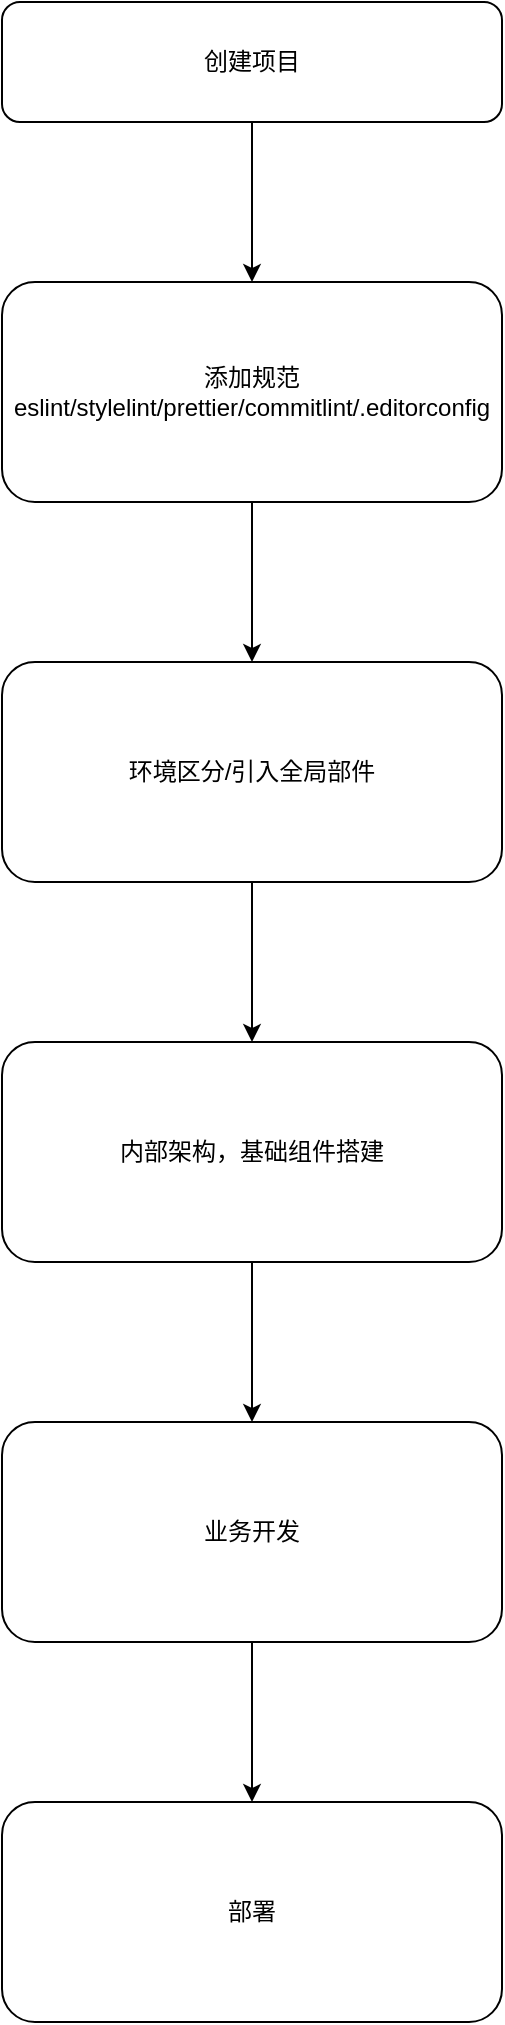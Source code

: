 <mxfile version="12.2.4" pages="1"><diagram id="gpCJ8UrBodQax_4zjGO8" name="Page-1"><mxGraphModel dx="1137" dy="562" grid="1" gridSize="10" guides="1" tooltips="1" connect="1" arrows="1" fold="1" page="1" pageScale="1" pageWidth="827" pageHeight="1169" math="0" shadow="0"><root><mxCell id="0"/><mxCell id="1" parent="0"/><mxCell id="4" value="" style="edgeStyle=orthogonalEdgeStyle;rounded=0;orthogonalLoop=1;jettySize=auto;html=1;" parent="1" source="2" target="3" edge="1"><mxGeometry relative="1" as="geometry"/></mxCell><mxCell id="2" value="创建项目" style="rounded=1;whiteSpace=wrap;html=1;" parent="1" vertex="1"><mxGeometry x="10" y="20" width="250" height="60" as="geometry"/></mxCell><mxCell id="6" value="" style="edgeStyle=orthogonalEdgeStyle;rounded=0;orthogonalLoop=1;jettySize=auto;html=1;" parent="1" source="3" target="5" edge="1"><mxGeometry relative="1" as="geometry"/></mxCell><mxCell id="3" value="添加规范&lt;br&gt;eslint/stylelint/prettier/commitlint/.editorconfig" style="rounded=1;whiteSpace=wrap;html=1;align=center;" parent="1" vertex="1"><mxGeometry x="10" y="160" width="250" height="110" as="geometry"/></mxCell><mxCell id="8" value="" style="edgeStyle=orthogonalEdgeStyle;rounded=0;orthogonalLoop=1;jettySize=auto;html=1;" parent="1" source="5" target="7" edge="1"><mxGeometry relative="1" as="geometry"/></mxCell><mxCell id="5" value="环境区分/引入全局部件" style="rounded=1;whiteSpace=wrap;html=1;align=center;" parent="1" vertex="1"><mxGeometry x="10" y="350" width="250" height="110" as="geometry"/></mxCell><mxCell id="10" value="" style="edgeStyle=orthogonalEdgeStyle;rounded=0;orthogonalLoop=1;jettySize=auto;html=1;" parent="1" source="7" target="9" edge="1"><mxGeometry relative="1" as="geometry"/></mxCell><mxCell id="7" value="内部架构，基础组件搭建" style="rounded=1;whiteSpace=wrap;html=1;align=center;" parent="1" vertex="1"><mxGeometry x="10" y="540" width="250" height="110" as="geometry"/></mxCell><mxCell id="12" value="" style="edgeStyle=orthogonalEdgeStyle;rounded=0;orthogonalLoop=1;jettySize=auto;html=1;" parent="1" source="9" target="11" edge="1"><mxGeometry relative="1" as="geometry"/></mxCell><mxCell id="9" value="业务开发" style="rounded=1;whiteSpace=wrap;html=1;align=center;" parent="1" vertex="1"><mxGeometry x="10" y="730" width="250" height="110" as="geometry"/></mxCell><mxCell id="11" value="部署" style="rounded=1;whiteSpace=wrap;html=1;align=center;" parent="1" vertex="1"><mxGeometry x="10" y="920" width="250" height="110" as="geometry"/></mxCell></root></mxGraphModel></diagram></mxfile>